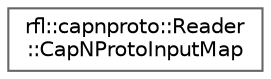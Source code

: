 digraph "类继承关系图"
{
 // LATEX_PDF_SIZE
  bgcolor="transparent";
  edge [fontname=Helvetica,fontsize=10,labelfontname=Helvetica,labelfontsize=10];
  node [fontname=Helvetica,fontsize=10,shape=box,height=0.2,width=0.4];
  rankdir="LR";
  Node0 [id="Node000000",label="rfl::capnproto::Reader\l::CapNProtoInputMap",height=0.2,width=0.4,color="grey40", fillcolor="white", style="filled",URL="$structrfl_1_1capnproto_1_1_reader_1_1_cap_n_proto_input_map.html",tooltip=" "];
}
